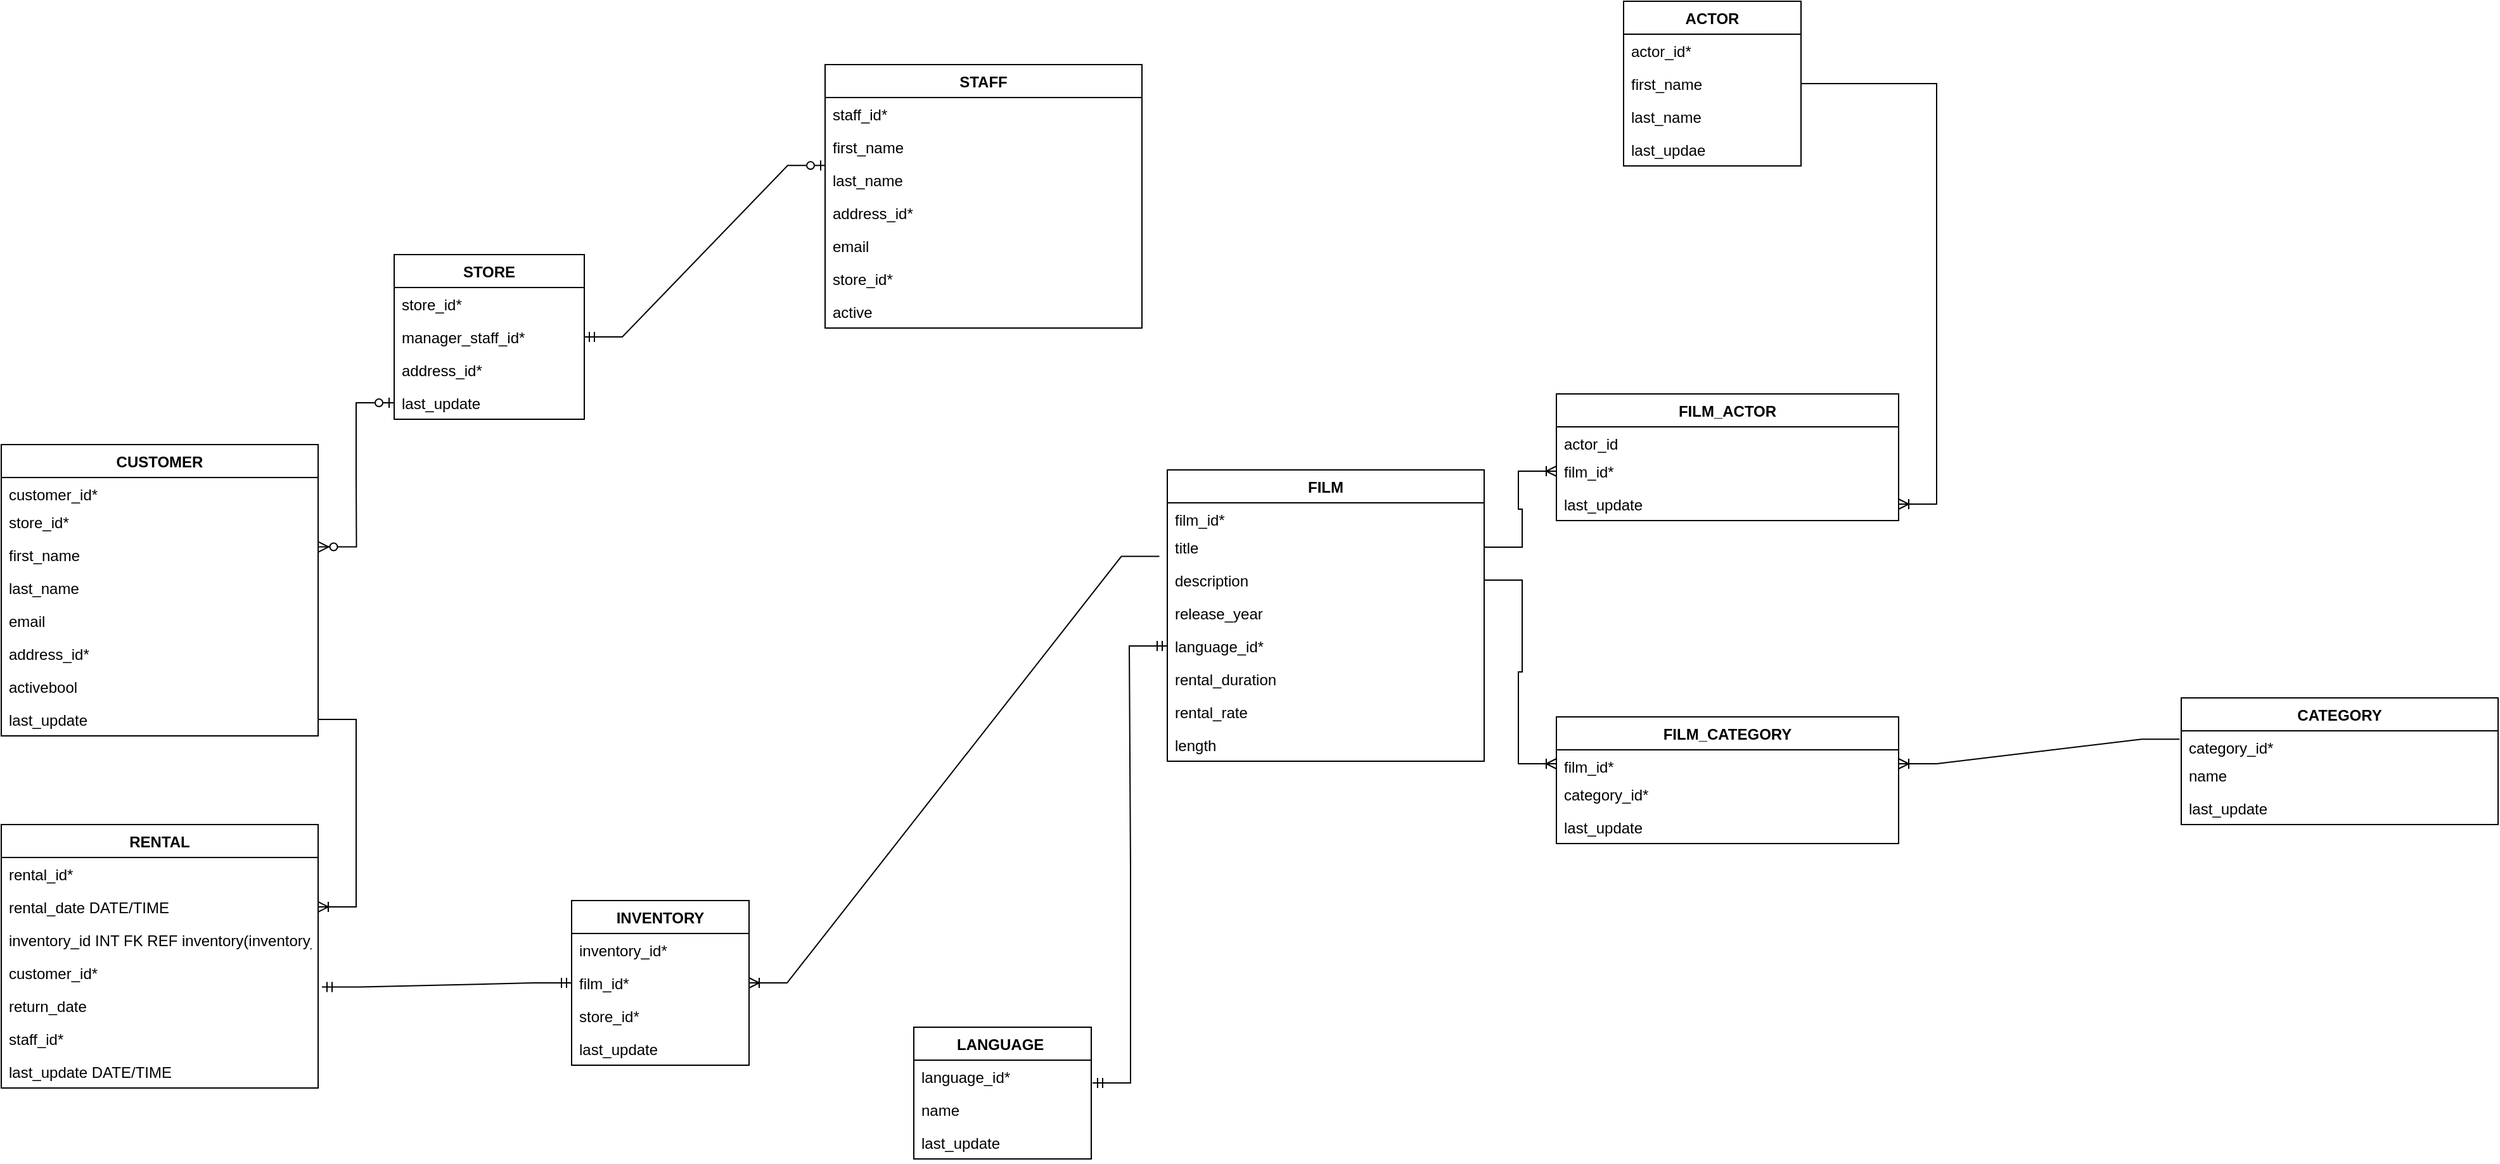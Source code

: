 <mxfile version="17.2.5" type="github">
  <diagram id="jvj_mjDD8zKbe3F_Ecz3" name="Page-1">
    <mxGraphModel dx="3422" dy="1615" grid="1" gridSize="10" guides="1" tooltips="1" connect="1" arrows="1" fold="1" page="1" pageScale="1" pageWidth="827" pageHeight="1169" math="0" shadow="0">
      <root>
        <mxCell id="0" />
        <mxCell id="1" parent="0" />
        <mxCell id="hdb_1NuAloHOrRCtEI5n-2" value="STORE" style="swimlane;fontStyle=1;childLayout=stackLayout;horizontal=1;startSize=26;horizontalStack=0;resizeParent=1;resizeParentMax=0;resizeLast=0;collapsible=1;marginBottom=0;" vertex="1" parent="1">
          <mxGeometry x="-360" y="300" width="150" height="130" as="geometry" />
        </mxCell>
        <mxCell id="hdb_1NuAloHOrRCtEI5n-3" value="store_id*" style="text;align=left;verticalAlign=top;spacingLeft=4;spacingRight=4;overflow=hidden;rotatable=0;points=[[0,0.5],[1,0.5]];portConstraint=eastwest;" vertex="1" parent="hdb_1NuAloHOrRCtEI5n-2">
          <mxGeometry y="26" width="150" height="26" as="geometry" />
        </mxCell>
        <mxCell id="hdb_1NuAloHOrRCtEI5n-4" value="manager_staff_id*" style="text;align=left;verticalAlign=top;spacingLeft=4;spacingRight=4;overflow=hidden;rotatable=0;points=[[0,0.5],[1,0.5]];portConstraint=eastwest;" vertex="1" parent="hdb_1NuAloHOrRCtEI5n-2">
          <mxGeometry y="52" width="150" height="26" as="geometry" />
        </mxCell>
        <mxCell id="hdb_1NuAloHOrRCtEI5n-5" value="address_id*" style="text;align=left;verticalAlign=top;spacingLeft=4;spacingRight=4;overflow=hidden;rotatable=0;points=[[0,0.5],[1,0.5]];portConstraint=eastwest;" vertex="1" parent="hdb_1NuAloHOrRCtEI5n-2">
          <mxGeometry y="78" width="150" height="26" as="geometry" />
        </mxCell>
        <mxCell id="hdb_1NuAloHOrRCtEI5n-10" value="last_update" style="text;align=left;verticalAlign=top;spacingLeft=4;spacingRight=4;overflow=hidden;rotatable=0;points=[[0,0.5],[1,0.5]];portConstraint=eastwest;" vertex="1" parent="hdb_1NuAloHOrRCtEI5n-2">
          <mxGeometry y="104" width="150" height="26" as="geometry" />
        </mxCell>
        <mxCell id="hdb_1NuAloHOrRCtEI5n-14" value="CUSTOMER" style="swimlane;fontStyle=1;childLayout=stackLayout;horizontal=1;startSize=26;horizontalStack=0;resizeParent=1;resizeParentMax=0;resizeLast=0;collapsible=1;marginBottom=0;" vertex="1" parent="1">
          <mxGeometry x="-670" y="450" width="250" height="230" as="geometry" />
        </mxCell>
        <mxCell id="hdb_1NuAloHOrRCtEI5n-15" value="customer_id* " style="text;align=left;verticalAlign=top;spacingLeft=4;spacingRight=4;overflow=hidden;rotatable=0;points=[[0,0.5],[1,0.5]];portConstraint=eastwest;" vertex="1" parent="hdb_1NuAloHOrRCtEI5n-14">
          <mxGeometry y="26" width="250" height="22" as="geometry" />
        </mxCell>
        <mxCell id="hdb_1NuAloHOrRCtEI5n-16" value="store_id*" style="text;align=left;verticalAlign=top;spacingLeft=4;spacingRight=4;overflow=hidden;rotatable=0;points=[[0,0.5],[1,0.5]];portConstraint=eastwest;" vertex="1" parent="hdb_1NuAloHOrRCtEI5n-14">
          <mxGeometry y="48" width="250" height="26" as="geometry" />
        </mxCell>
        <mxCell id="hdb_1NuAloHOrRCtEI5n-17" value="first_name " style="text;align=left;verticalAlign=top;spacingLeft=4;spacingRight=4;overflow=hidden;rotatable=0;points=[[0,0.5],[1,0.5]];portConstraint=eastwest;" vertex="1" parent="hdb_1NuAloHOrRCtEI5n-14">
          <mxGeometry y="74" width="250" height="26" as="geometry" />
        </mxCell>
        <mxCell id="hdb_1NuAloHOrRCtEI5n-18" value="last_name " style="text;align=left;verticalAlign=top;spacingLeft=4;spacingRight=4;overflow=hidden;rotatable=0;points=[[0,0.5],[1,0.5]];portConstraint=eastwest;" vertex="1" parent="hdb_1NuAloHOrRCtEI5n-14">
          <mxGeometry y="100" width="250" height="26" as="geometry" />
        </mxCell>
        <mxCell id="hdb_1NuAloHOrRCtEI5n-19" value="email " style="text;align=left;verticalAlign=top;spacingLeft=4;spacingRight=4;overflow=hidden;rotatable=0;points=[[0,0.5],[1,0.5]];portConstraint=eastwest;" vertex="1" parent="hdb_1NuAloHOrRCtEI5n-14">
          <mxGeometry y="126" width="250" height="26" as="geometry" />
        </mxCell>
        <mxCell id="hdb_1NuAloHOrRCtEI5n-20" value="address_id*" style="text;align=left;verticalAlign=top;spacingLeft=4;spacingRight=4;overflow=hidden;rotatable=0;points=[[0,0.5],[1,0.5]];portConstraint=eastwest;" vertex="1" parent="hdb_1NuAloHOrRCtEI5n-14">
          <mxGeometry y="152" width="250" height="26" as="geometry" />
        </mxCell>
        <mxCell id="hdb_1NuAloHOrRCtEI5n-21" value="activebool " style="text;align=left;verticalAlign=top;spacingLeft=4;spacingRight=4;overflow=hidden;rotatable=0;points=[[0,0.5],[1,0.5]];portConstraint=eastwest;" vertex="1" parent="hdb_1NuAloHOrRCtEI5n-14">
          <mxGeometry y="178" width="250" height="26" as="geometry" />
        </mxCell>
        <mxCell id="hdb_1NuAloHOrRCtEI5n-83" value="last_update " style="text;align=left;verticalAlign=top;spacingLeft=4;spacingRight=4;overflow=hidden;rotatable=0;points=[[0,0.5],[1,0.5]];portConstraint=eastwest;" vertex="1" parent="hdb_1NuAloHOrRCtEI5n-14">
          <mxGeometry y="204" width="250" height="26" as="geometry" />
        </mxCell>
        <mxCell id="hdb_1NuAloHOrRCtEI5n-22" value="LANGUAGE " style="swimlane;fontStyle=1;childLayout=stackLayout;horizontal=1;startSize=26;horizontalStack=0;resizeParent=1;resizeParentMax=0;resizeLast=0;collapsible=1;marginBottom=0;" vertex="1" parent="1">
          <mxGeometry x="50" y="910" width="140" height="104" as="geometry" />
        </mxCell>
        <mxCell id="hdb_1NuAloHOrRCtEI5n-23" value="language_id*" style="text;align=left;verticalAlign=top;spacingLeft=4;spacingRight=4;overflow=hidden;rotatable=0;points=[[0,0.5],[1,0.5]];portConstraint=eastwest;" vertex="1" parent="hdb_1NuAloHOrRCtEI5n-22">
          <mxGeometry y="26" width="140" height="26" as="geometry" />
        </mxCell>
        <mxCell id="hdb_1NuAloHOrRCtEI5n-24" value="name" style="text;align=left;verticalAlign=top;spacingLeft=4;spacingRight=4;overflow=hidden;rotatable=0;points=[[0,0.5],[1,0.5]];portConstraint=eastwest;" vertex="1" parent="hdb_1NuAloHOrRCtEI5n-22">
          <mxGeometry y="52" width="140" height="26" as="geometry" />
        </mxCell>
        <mxCell id="hdb_1NuAloHOrRCtEI5n-25" value="last_update " style="text;align=left;verticalAlign=top;spacingLeft=4;spacingRight=4;overflow=hidden;rotatable=0;points=[[0,0.5],[1,0.5]];portConstraint=eastwest;" vertex="1" parent="hdb_1NuAloHOrRCtEI5n-22">
          <mxGeometry y="78" width="140" height="26" as="geometry" />
        </mxCell>
        <mxCell id="hdb_1NuAloHOrRCtEI5n-30" value="ACTOR" style="swimlane;fontStyle=1;childLayout=stackLayout;horizontal=1;startSize=26;horizontalStack=0;resizeParent=1;resizeParentMax=0;resizeLast=0;collapsible=1;marginBottom=0;" vertex="1" parent="1">
          <mxGeometry x="610" y="100" width="140" height="130" as="geometry" />
        </mxCell>
        <mxCell id="hdb_1NuAloHOrRCtEI5n-31" value="actor_id*" style="text;align=left;verticalAlign=top;spacingLeft=4;spacingRight=4;overflow=hidden;rotatable=0;points=[[0,0.5],[1,0.5]];portConstraint=eastwest;" vertex="1" parent="hdb_1NuAloHOrRCtEI5n-30">
          <mxGeometry y="26" width="140" height="26" as="geometry" />
        </mxCell>
        <mxCell id="hdb_1NuAloHOrRCtEI5n-32" value="first_name " style="text;align=left;verticalAlign=top;spacingLeft=4;spacingRight=4;overflow=hidden;rotatable=0;points=[[0,0.5],[1,0.5]];portConstraint=eastwest;" vertex="1" parent="hdb_1NuAloHOrRCtEI5n-30">
          <mxGeometry y="52" width="140" height="26" as="geometry" />
        </mxCell>
        <mxCell id="hdb_1NuAloHOrRCtEI5n-33" value="last_name " style="text;align=left;verticalAlign=top;spacingLeft=4;spacingRight=4;overflow=hidden;rotatable=0;points=[[0,0.5],[1,0.5]];portConstraint=eastwest;" vertex="1" parent="hdb_1NuAloHOrRCtEI5n-30">
          <mxGeometry y="78" width="140" height="26" as="geometry" />
        </mxCell>
        <mxCell id="hdb_1NuAloHOrRCtEI5n-34" value="last_updae" style="text;align=left;verticalAlign=top;spacingLeft=4;spacingRight=4;overflow=hidden;rotatable=0;points=[[0,0.5],[1,0.5]];portConstraint=eastwest;" vertex="1" parent="hdb_1NuAloHOrRCtEI5n-30">
          <mxGeometry y="104" width="140" height="26" as="geometry" />
        </mxCell>
        <mxCell id="hdb_1NuAloHOrRCtEI5n-38" value="STAFF" style="swimlane;fontStyle=1;childLayout=stackLayout;horizontal=1;startSize=26;horizontalStack=0;resizeParent=1;resizeParentMax=0;resizeLast=0;collapsible=1;marginBottom=0;" vertex="1" parent="1">
          <mxGeometry x="-20" y="150" width="250" height="208" as="geometry" />
        </mxCell>
        <mxCell id="hdb_1NuAloHOrRCtEI5n-39" value="staff_id*" style="text;align=left;verticalAlign=top;spacingLeft=4;spacingRight=4;overflow=hidden;rotatable=0;points=[[0,0.5],[1,0.5]];portConstraint=eastwest;" vertex="1" parent="hdb_1NuAloHOrRCtEI5n-38">
          <mxGeometry y="26" width="250" height="26" as="geometry" />
        </mxCell>
        <mxCell id="hdb_1NuAloHOrRCtEI5n-40" value="first_name " style="text;align=left;verticalAlign=top;spacingLeft=4;spacingRight=4;overflow=hidden;rotatable=0;points=[[0,0.5],[1,0.5]];portConstraint=eastwest;" vertex="1" parent="hdb_1NuAloHOrRCtEI5n-38">
          <mxGeometry y="52" width="250" height="26" as="geometry" />
        </mxCell>
        <mxCell id="hdb_1NuAloHOrRCtEI5n-41" value="last_name " style="text;align=left;verticalAlign=top;spacingLeft=4;spacingRight=4;overflow=hidden;rotatable=0;points=[[0,0.5],[1,0.5]];portConstraint=eastwest;" vertex="1" parent="hdb_1NuAloHOrRCtEI5n-38">
          <mxGeometry y="78" width="250" height="26" as="geometry" />
        </mxCell>
        <mxCell id="hdb_1NuAloHOrRCtEI5n-42" value="address_id*" style="text;align=left;verticalAlign=top;spacingLeft=4;spacingRight=4;overflow=hidden;rotatable=0;points=[[0,0.5],[1,0.5]];portConstraint=eastwest;" vertex="1" parent="hdb_1NuAloHOrRCtEI5n-38">
          <mxGeometry y="104" width="250" height="26" as="geometry" />
        </mxCell>
        <mxCell id="hdb_1NuAloHOrRCtEI5n-43" value="email " style="text;align=left;verticalAlign=top;spacingLeft=4;spacingRight=4;overflow=hidden;rotatable=0;points=[[0,0.5],[1,0.5]];portConstraint=eastwest;" vertex="1" parent="hdb_1NuAloHOrRCtEI5n-38">
          <mxGeometry y="130" width="250" height="26" as="geometry" />
        </mxCell>
        <mxCell id="hdb_1NuAloHOrRCtEI5n-44" value="store_id*" style="text;align=left;verticalAlign=top;spacingLeft=4;spacingRight=4;overflow=hidden;rotatable=0;points=[[0,0.5],[1,0.5]];portConstraint=eastwest;" vertex="1" parent="hdb_1NuAloHOrRCtEI5n-38">
          <mxGeometry y="156" width="250" height="26" as="geometry" />
        </mxCell>
        <mxCell id="hdb_1NuAloHOrRCtEI5n-45" value="active " style="text;align=left;verticalAlign=top;spacingLeft=4;spacingRight=4;overflow=hidden;rotatable=0;points=[[0,0.5],[1,0.5]];portConstraint=eastwest;" vertex="1" parent="hdb_1NuAloHOrRCtEI5n-38">
          <mxGeometry y="182" width="250" height="26" as="geometry" />
        </mxCell>
        <mxCell id="hdb_1NuAloHOrRCtEI5n-62" value="FILM_CATEGORY" style="swimlane;fontStyle=1;childLayout=stackLayout;horizontal=1;startSize=26;horizontalStack=0;resizeParent=1;resizeParentMax=0;resizeLast=0;collapsible=1;marginBottom=0;" vertex="1" parent="1">
          <mxGeometry x="557" y="665" width="270" height="100" as="geometry" />
        </mxCell>
        <mxCell id="hdb_1NuAloHOrRCtEI5n-63" value="film_id*" style="text;align=left;verticalAlign=top;spacingLeft=4;spacingRight=4;overflow=hidden;rotatable=0;points=[[0,0.5],[1,0.5]];portConstraint=eastwest;" vertex="1" parent="hdb_1NuAloHOrRCtEI5n-62">
          <mxGeometry y="26" width="270" height="22" as="geometry" />
        </mxCell>
        <mxCell id="hdb_1NuAloHOrRCtEI5n-64" value="category_id*" style="text;align=left;verticalAlign=top;spacingLeft=4;spacingRight=4;overflow=hidden;rotatable=0;points=[[0,0.5],[1,0.5]];portConstraint=eastwest;" vertex="1" parent="hdb_1NuAloHOrRCtEI5n-62">
          <mxGeometry y="48" width="270" height="26" as="geometry" />
        </mxCell>
        <mxCell id="hdb_1NuAloHOrRCtEI5n-65" value="last_update " style="text;align=left;verticalAlign=top;spacingLeft=4;spacingRight=4;overflow=hidden;rotatable=0;points=[[0,0.5],[1,0.5]];portConstraint=eastwest;" vertex="1" parent="hdb_1NuAloHOrRCtEI5n-62">
          <mxGeometry y="74" width="270" height="26" as="geometry" />
        </mxCell>
        <mxCell id="hdb_1NuAloHOrRCtEI5n-70" value="INVENTORY" style="swimlane;fontStyle=1;childLayout=stackLayout;horizontal=1;startSize=26;horizontalStack=0;resizeParent=1;resizeParentMax=0;resizeLast=0;collapsible=1;marginBottom=0;" vertex="1" parent="1">
          <mxGeometry x="-220" y="810" width="140" height="130" as="geometry" />
        </mxCell>
        <mxCell id="hdb_1NuAloHOrRCtEI5n-72" value="inventory_id*" style="text;align=left;verticalAlign=top;spacingLeft=4;spacingRight=4;overflow=hidden;rotatable=0;points=[[0,0.5],[1,0.5]];portConstraint=eastwest;" vertex="1" parent="hdb_1NuAloHOrRCtEI5n-70">
          <mxGeometry y="26" width="140" height="26" as="geometry" />
        </mxCell>
        <mxCell id="hdb_1NuAloHOrRCtEI5n-73" value="film_id*" style="text;align=left;verticalAlign=top;spacingLeft=4;spacingRight=4;overflow=hidden;rotatable=0;points=[[0,0.5],[1,0.5]];portConstraint=eastwest;" vertex="1" parent="hdb_1NuAloHOrRCtEI5n-70">
          <mxGeometry y="52" width="140" height="26" as="geometry" />
        </mxCell>
        <mxCell id="hdb_1NuAloHOrRCtEI5n-80" value="store_id*" style="text;align=left;verticalAlign=top;spacingLeft=4;spacingRight=4;overflow=hidden;rotatable=0;points=[[0,0.5],[1,0.5]];portConstraint=eastwest;" vertex="1" parent="hdb_1NuAloHOrRCtEI5n-70">
          <mxGeometry y="78" width="140" height="26" as="geometry" />
        </mxCell>
        <mxCell id="hdb_1NuAloHOrRCtEI5n-81" value="last_update " style="text;align=left;verticalAlign=top;spacingLeft=4;spacingRight=4;overflow=hidden;rotatable=0;points=[[0,0.5],[1,0.5]];portConstraint=eastwest;" vertex="1" parent="hdb_1NuAloHOrRCtEI5n-70">
          <mxGeometry y="104" width="140" height="26" as="geometry" />
        </mxCell>
        <mxCell id="hdb_1NuAloHOrRCtEI5n-101" value="FILM" style="swimlane;fontStyle=1;childLayout=stackLayout;horizontal=1;startSize=26;horizontalStack=0;resizeParent=1;resizeParentMax=0;resizeLast=0;collapsible=1;marginBottom=0;" vertex="1" parent="1">
          <mxGeometry x="250" y="470" width="250" height="230" as="geometry" />
        </mxCell>
        <mxCell id="hdb_1NuAloHOrRCtEI5n-102" value="film_id*" style="text;align=left;verticalAlign=top;spacingLeft=4;spacingRight=4;overflow=hidden;rotatable=0;points=[[0,0.5],[1,0.5]];portConstraint=eastwest;" vertex="1" parent="hdb_1NuAloHOrRCtEI5n-101">
          <mxGeometry y="26" width="250" height="22" as="geometry" />
        </mxCell>
        <mxCell id="hdb_1NuAloHOrRCtEI5n-103" value="title " style="text;align=left;verticalAlign=top;spacingLeft=4;spacingRight=4;overflow=hidden;rotatable=0;points=[[0,0.5],[1,0.5]];portConstraint=eastwest;" vertex="1" parent="hdb_1NuAloHOrRCtEI5n-101">
          <mxGeometry y="48" width="250" height="26" as="geometry" />
        </mxCell>
        <mxCell id="hdb_1NuAloHOrRCtEI5n-104" value="description " style="text;align=left;verticalAlign=top;spacingLeft=4;spacingRight=4;overflow=hidden;rotatable=0;points=[[0,0.5],[1,0.5]];portConstraint=eastwest;" vertex="1" parent="hdb_1NuAloHOrRCtEI5n-101">
          <mxGeometry y="74" width="250" height="26" as="geometry" />
        </mxCell>
        <mxCell id="hdb_1NuAloHOrRCtEI5n-105" value="release_year " style="text;align=left;verticalAlign=top;spacingLeft=4;spacingRight=4;overflow=hidden;rotatable=0;points=[[0,0.5],[1,0.5]];portConstraint=eastwest;" vertex="1" parent="hdb_1NuAloHOrRCtEI5n-101">
          <mxGeometry y="100" width="250" height="26" as="geometry" />
        </mxCell>
        <mxCell id="hdb_1NuAloHOrRCtEI5n-106" value="language_id*" style="text;align=left;verticalAlign=top;spacingLeft=4;spacingRight=4;overflow=hidden;rotatable=0;points=[[0,0.5],[1,0.5]];portConstraint=eastwest;" vertex="1" parent="hdb_1NuAloHOrRCtEI5n-101">
          <mxGeometry y="126" width="250" height="26" as="geometry" />
        </mxCell>
        <mxCell id="hdb_1NuAloHOrRCtEI5n-107" value="rental_duration " style="text;align=left;verticalAlign=top;spacingLeft=4;spacingRight=4;overflow=hidden;rotatable=0;points=[[0,0.5],[1,0.5]];portConstraint=eastwest;" vertex="1" parent="hdb_1NuAloHOrRCtEI5n-101">
          <mxGeometry y="152" width="250" height="26" as="geometry" />
        </mxCell>
        <mxCell id="hdb_1NuAloHOrRCtEI5n-108" value="rental_rate " style="text;align=left;verticalAlign=top;spacingLeft=4;spacingRight=4;overflow=hidden;rotatable=0;points=[[0,0.5],[1,0.5]];portConstraint=eastwest;" vertex="1" parent="hdb_1NuAloHOrRCtEI5n-101">
          <mxGeometry y="178" width="250" height="26" as="geometry" />
        </mxCell>
        <mxCell id="hdb_1NuAloHOrRCtEI5n-109" value="length " style="text;align=left;verticalAlign=top;spacingLeft=4;spacingRight=4;overflow=hidden;rotatable=0;points=[[0,0.5],[1,0.5]];portConstraint=eastwest;" vertex="1" parent="hdb_1NuAloHOrRCtEI5n-101">
          <mxGeometry y="204" width="250" height="26" as="geometry" />
        </mxCell>
        <mxCell id="hdb_1NuAloHOrRCtEI5n-150" value="CATEGORY" style="swimlane;fontStyle=1;childLayout=stackLayout;horizontal=1;startSize=26;horizontalStack=0;resizeParent=1;resizeParentMax=0;resizeLast=0;collapsible=1;marginBottom=0;" vertex="1" parent="1">
          <mxGeometry x="1050" y="650" width="250" height="100" as="geometry" />
        </mxCell>
        <mxCell id="hdb_1NuAloHOrRCtEI5n-151" value="category_id*" style="text;align=left;verticalAlign=top;spacingLeft=4;spacingRight=4;overflow=hidden;rotatable=0;points=[[0,0.5],[1,0.5]];portConstraint=eastwest;" vertex="1" parent="hdb_1NuAloHOrRCtEI5n-150">
          <mxGeometry y="26" width="250" height="22" as="geometry" />
        </mxCell>
        <mxCell id="hdb_1NuAloHOrRCtEI5n-152" value="name" style="text;align=left;verticalAlign=top;spacingLeft=4;spacingRight=4;overflow=hidden;rotatable=0;points=[[0,0.5],[1,0.5]];portConstraint=eastwest;" vertex="1" parent="hdb_1NuAloHOrRCtEI5n-150">
          <mxGeometry y="48" width="250" height="26" as="geometry" />
        </mxCell>
        <mxCell id="hdb_1NuAloHOrRCtEI5n-153" value="last_update" style="text;align=left;verticalAlign=top;spacingLeft=4;spacingRight=4;overflow=hidden;rotatable=0;points=[[0,0.5],[1,0.5]];portConstraint=eastwest;" vertex="1" parent="hdb_1NuAloHOrRCtEI5n-150">
          <mxGeometry y="74" width="250" height="26" as="geometry" />
        </mxCell>
        <mxCell id="hdb_1NuAloHOrRCtEI5n-46" value="RENTAL" style="swimlane;fontStyle=1;childLayout=stackLayout;horizontal=1;startSize=26;horizontalStack=0;resizeParent=1;resizeParentMax=0;resizeLast=0;collapsible=1;marginBottom=0;" vertex="1" parent="1">
          <mxGeometry x="-670" y="750" width="250" height="208" as="geometry" />
        </mxCell>
        <mxCell id="hdb_1NuAloHOrRCtEI5n-47" value="rental_id*" style="text;align=left;verticalAlign=top;spacingLeft=4;spacingRight=4;overflow=hidden;rotatable=0;points=[[0,0.5],[1,0.5]];portConstraint=eastwest;" vertex="1" parent="hdb_1NuAloHOrRCtEI5n-46">
          <mxGeometry y="26" width="250" height="26" as="geometry" />
        </mxCell>
        <mxCell id="hdb_1NuAloHOrRCtEI5n-48" value="rental_date DATE/TIME&#xa;" style="text;align=left;verticalAlign=top;spacingLeft=4;spacingRight=4;overflow=hidden;rotatable=0;points=[[0,0.5],[1,0.5]];portConstraint=eastwest;" vertex="1" parent="hdb_1NuAloHOrRCtEI5n-46">
          <mxGeometry y="52" width="250" height="26" as="geometry" />
        </mxCell>
        <mxCell id="hdb_1NuAloHOrRCtEI5n-49" value="inventory_id INT FK REF inventory(inventory_id)&#xa;" style="text;align=left;verticalAlign=top;spacingLeft=4;spacingRight=4;overflow=hidden;rotatable=0;points=[[0,0.5],[1,0.5]];portConstraint=eastwest;" vertex="1" parent="hdb_1NuAloHOrRCtEI5n-46">
          <mxGeometry y="78" width="250" height="26" as="geometry" />
        </mxCell>
        <mxCell id="hdb_1NuAloHOrRCtEI5n-50" value="customer_id*" style="text;align=left;verticalAlign=top;spacingLeft=4;spacingRight=4;overflow=hidden;rotatable=0;points=[[0,0.5],[1,0.5]];portConstraint=eastwest;" vertex="1" parent="hdb_1NuAloHOrRCtEI5n-46">
          <mxGeometry y="104" width="250" height="26" as="geometry" />
        </mxCell>
        <mxCell id="hdb_1NuAloHOrRCtEI5n-51" value="return_date " style="text;align=left;verticalAlign=top;spacingLeft=4;spacingRight=4;overflow=hidden;rotatable=0;points=[[0,0.5],[1,0.5]];portConstraint=eastwest;" vertex="1" parent="hdb_1NuAloHOrRCtEI5n-46">
          <mxGeometry y="130" width="250" height="26" as="geometry" />
        </mxCell>
        <mxCell id="hdb_1NuAloHOrRCtEI5n-52" value="staff_id*" style="text;align=left;verticalAlign=top;spacingLeft=4;spacingRight=4;overflow=hidden;rotatable=0;points=[[0,0.5],[1,0.5]];portConstraint=eastwest;" vertex="1" parent="hdb_1NuAloHOrRCtEI5n-46">
          <mxGeometry y="156" width="250" height="26" as="geometry" />
        </mxCell>
        <mxCell id="hdb_1NuAloHOrRCtEI5n-53" value="last_update DATE/TIME" style="text;align=left;verticalAlign=top;spacingLeft=4;spacingRight=4;overflow=hidden;rotatable=0;points=[[0,0.5],[1,0.5]];portConstraint=eastwest;" vertex="1" parent="hdb_1NuAloHOrRCtEI5n-46">
          <mxGeometry y="182" width="250" height="26" as="geometry" />
        </mxCell>
        <mxCell id="hdb_1NuAloHOrRCtEI5n-215" value="" style="edgeStyle=entityRelationEdgeStyle;fontSize=12;html=1;endArrow=ERzeroToOne;startArrow=ERmandOne;rounded=0;exitX=1;exitY=0.5;exitDx=0;exitDy=0;entryX=0.002;entryY=0.064;entryDx=0;entryDy=0;entryPerimeter=0;" edge="1" parent="1" source="hdb_1NuAloHOrRCtEI5n-4" target="hdb_1NuAloHOrRCtEI5n-41">
          <mxGeometry width="100" height="100" relative="1" as="geometry">
            <mxPoint x="40" y="656" as="sourcePoint" />
            <mxPoint x="140" y="556" as="targetPoint" />
          </mxGeometry>
        </mxCell>
        <mxCell id="hdb_1NuAloHOrRCtEI5n-217" value="" style="edgeStyle=entityRelationEdgeStyle;fontSize=12;html=1;endArrow=ERzeroToMany;startArrow=ERzeroToOne;rounded=0;entryX=1.001;entryY=0.261;entryDx=0;entryDy=0;entryPerimeter=0;" edge="1" parent="1" source="hdb_1NuAloHOrRCtEI5n-10" target="hdb_1NuAloHOrRCtEI5n-17">
          <mxGeometry width="100" height="100" relative="1" as="geometry">
            <mxPoint x="-390" y="380" as="sourcePoint" />
            <mxPoint x="-300" y="490" as="targetPoint" />
          </mxGeometry>
        </mxCell>
        <mxCell id="hdb_1NuAloHOrRCtEI5n-227" value="" style="edgeStyle=entityRelationEdgeStyle;fontSize=12;html=1;endArrow=ERmandOne;startArrow=ERmandOne;rounded=0;exitX=1.007;exitY=-0.308;exitDx=0;exitDy=0;entryX=0;entryY=0.5;entryDx=0;entryDy=0;exitPerimeter=0;" edge="1" parent="1" source="hdb_1NuAloHOrRCtEI5n-24" target="hdb_1NuAloHOrRCtEI5n-106">
          <mxGeometry width="100" height="100" relative="1" as="geometry">
            <mxPoint x="-480" y="890" as="sourcePoint" />
            <mxPoint x="-460" y="1040" as="targetPoint" />
          </mxGeometry>
        </mxCell>
        <mxCell id="hdb_1NuAloHOrRCtEI5n-238" value="" style="edgeStyle=entityRelationEdgeStyle;fontSize=12;html=1;endArrow=ERoneToMany;rounded=0;exitX=1;exitY=0.5;exitDx=0;exitDy=0;entryX=0;entryY=0.5;entryDx=0;entryDy=0;" edge="1" parent="1" source="hdb_1NuAloHOrRCtEI5n-104" target="hdb_1NuAloHOrRCtEI5n-63">
          <mxGeometry width="100" height="100" relative="1" as="geometry">
            <mxPoint x="-280" y="920" as="sourcePoint" />
            <mxPoint x="-250" y="870" as="targetPoint" />
          </mxGeometry>
        </mxCell>
        <mxCell id="hdb_1NuAloHOrRCtEI5n-242" value="" style="edgeStyle=entityRelationEdgeStyle;fontSize=12;html=1;endArrow=ERoneToMany;rounded=0;exitX=-0.005;exitY=0.299;exitDx=0;exitDy=0;exitPerimeter=0;entryX=1;entryY=0.5;entryDx=0;entryDy=0;" edge="1" parent="1" source="hdb_1NuAloHOrRCtEI5n-151" target="hdb_1NuAloHOrRCtEI5n-63">
          <mxGeometry width="100" height="100" relative="1" as="geometry">
            <mxPoint x="-60" y="980" as="sourcePoint" />
            <mxPoint x="40" y="880" as="targetPoint" />
          </mxGeometry>
        </mxCell>
        <mxCell id="hdb_1NuAloHOrRCtEI5n-243" value="FILM_ACTOR" style="swimlane;fontStyle=1;childLayout=stackLayout;horizontal=1;startSize=26;horizontalStack=0;resizeParent=1;resizeParentMax=0;resizeLast=0;collapsible=1;marginBottom=0;" vertex="1" parent="1">
          <mxGeometry x="557" y="410" width="270" height="100" as="geometry" />
        </mxCell>
        <mxCell id="hdb_1NuAloHOrRCtEI5n-244" value="actor_id" style="text;align=left;verticalAlign=top;spacingLeft=4;spacingRight=4;overflow=hidden;rotatable=0;points=[[0,0.5],[1,0.5]];portConstraint=eastwest;" vertex="1" parent="hdb_1NuAloHOrRCtEI5n-243">
          <mxGeometry y="26" width="270" height="22" as="geometry" />
        </mxCell>
        <mxCell id="hdb_1NuAloHOrRCtEI5n-245" value="film_id*" style="text;align=left;verticalAlign=top;spacingLeft=4;spacingRight=4;overflow=hidden;rotatable=0;points=[[0,0.5],[1,0.5]];portConstraint=eastwest;" vertex="1" parent="hdb_1NuAloHOrRCtEI5n-243">
          <mxGeometry y="48" width="270" height="26" as="geometry" />
        </mxCell>
        <mxCell id="hdb_1NuAloHOrRCtEI5n-246" value="last_update " style="text;align=left;verticalAlign=top;spacingLeft=4;spacingRight=4;overflow=hidden;rotatable=0;points=[[0,0.5],[1,0.5]];portConstraint=eastwest;" vertex="1" parent="hdb_1NuAloHOrRCtEI5n-243">
          <mxGeometry y="74" width="270" height="26" as="geometry" />
        </mxCell>
        <mxCell id="hdb_1NuAloHOrRCtEI5n-247" value="" style="edgeStyle=entityRelationEdgeStyle;fontSize=12;html=1;endArrow=ERoneToMany;rounded=0;exitX=1;exitY=0.5;exitDx=0;exitDy=0;" edge="1" parent="1" source="hdb_1NuAloHOrRCtEI5n-32" target="hdb_1NuAloHOrRCtEI5n-246">
          <mxGeometry width="100" height="100" relative="1" as="geometry">
            <mxPoint x="190" y="420" as="sourcePoint" />
            <mxPoint x="380" y="500" as="targetPoint" />
          </mxGeometry>
        </mxCell>
        <mxCell id="hdb_1NuAloHOrRCtEI5n-254" value="" style="edgeStyle=entityRelationEdgeStyle;fontSize=12;html=1;endArrow=ERoneToMany;rounded=0;exitX=1;exitY=0.5;exitDx=0;exitDy=0;entryX=0;entryY=0.5;entryDx=0;entryDy=0;" edge="1" parent="1" source="hdb_1NuAloHOrRCtEI5n-103" target="hdb_1NuAloHOrRCtEI5n-245">
          <mxGeometry width="100" height="100" relative="1" as="geometry">
            <mxPoint x="-500" y="820" as="sourcePoint" />
            <mxPoint x="-600" y="720" as="targetPoint" />
          </mxGeometry>
        </mxCell>
        <mxCell id="hdb_1NuAloHOrRCtEI5n-260" value="" style="edgeStyle=entityRelationEdgeStyle;fontSize=12;html=1;endArrow=ERmandOne;startArrow=ERmandOne;rounded=0;exitX=0;exitY=0.5;exitDx=0;exitDy=0;entryX=1.012;entryY=0.935;entryDx=0;entryDy=0;entryPerimeter=0;" edge="1" parent="1" source="hdb_1NuAloHOrRCtEI5n-73" target="hdb_1NuAloHOrRCtEI5n-50">
          <mxGeometry width="100" height="100" relative="1" as="geometry">
            <mxPoint x="-90" y="530" as="sourcePoint" />
            <mxPoint x="-160" y="310" as="targetPoint" />
          </mxGeometry>
        </mxCell>
        <mxCell id="hdb_1NuAloHOrRCtEI5n-274" value="" style="edgeStyle=entityRelationEdgeStyle;fontSize=12;html=1;endArrow=ERoneToMany;rounded=0;entryX=1;entryY=0.5;entryDx=0;entryDy=0;" edge="1" parent="1" source="hdb_1NuAloHOrRCtEI5n-83" target="hdb_1NuAloHOrRCtEI5n-48">
          <mxGeometry width="100" height="100" relative="1" as="geometry">
            <mxPoint x="-660" y="310" as="sourcePoint" />
            <mxPoint x="-538" y="500" as="targetPoint" />
          </mxGeometry>
        </mxCell>
        <mxCell id="hdb_1NuAloHOrRCtEI5n-282" value="" style="edgeStyle=entityRelationEdgeStyle;fontSize=12;html=1;endArrow=ERoneToMany;rounded=0;exitX=-0.025;exitY=-0.219;exitDx=0;exitDy=0;entryX=1;entryY=0.5;entryDx=0;entryDy=0;exitPerimeter=0;" edge="1" parent="1" source="hdb_1NuAloHOrRCtEI5n-104" target="hdb_1NuAloHOrRCtEI5n-73">
          <mxGeometry width="100" height="100" relative="1" as="geometry">
            <mxPoint x="190" y="570" as="sourcePoint" />
            <mxPoint x="-70" y="460" as="targetPoint" />
          </mxGeometry>
        </mxCell>
      </root>
    </mxGraphModel>
  </diagram>
</mxfile>
